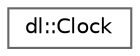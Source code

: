 digraph "Graphical Class Hierarchy"
{
 // LATEX_PDF_SIZE
  bgcolor="transparent";
  edge [fontname=Helvetica,fontsize=10,labelfontname=Helvetica,labelfontsize=10];
  node [fontname=Helvetica,fontsize=10,shape=box,height=0.2,width=0.4];
  rankdir="LR";
  Node0 [id="Node000000",label="dl::Clock",height=0.2,width=0.4,color="grey40", fillcolor="white", style="filled",URL="$classdl_1_1Clock.html",tooltip="A class that handles the passing of time within the program."];
}
